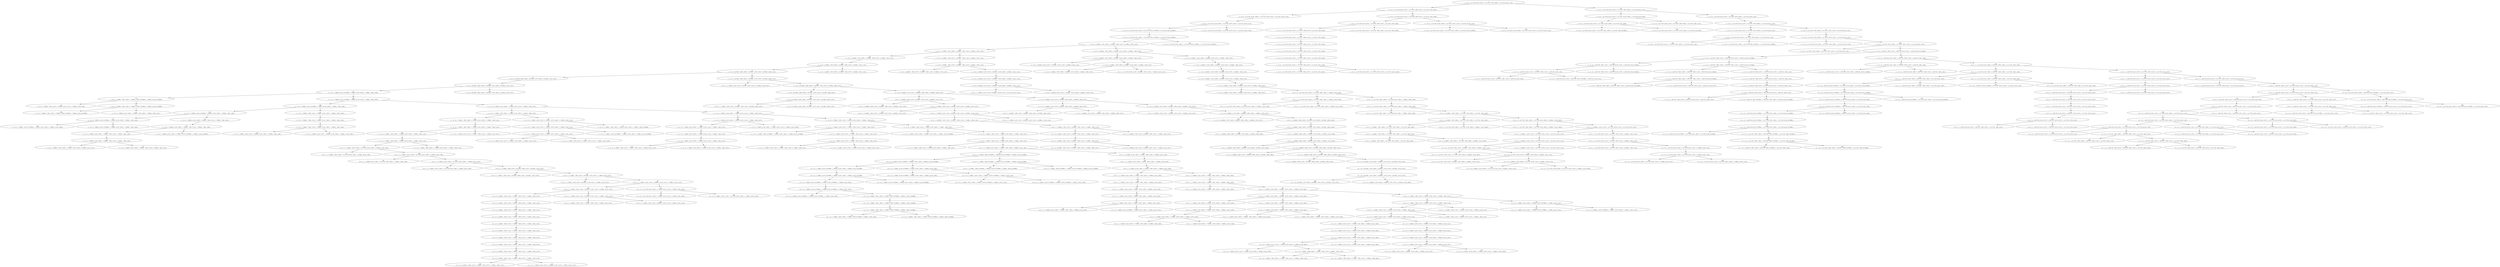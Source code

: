digraph G {
    node1 [label="1
( 1, -0, 0 ) ,( -4.17179, 8.125, 4.375 ) ,( -4.17179, 7.875, 3.625 ) ,( -4.17179, 8.125, 2.125 ) "];
    node3 [label="3
( 1, -0, 0 ) ,( -4.17179, 8.125, 4.375 ) ,( -4.17179, 7.625, 4.375 ) ,( -4.17179, 7.875, 3.625 ) "];
    node7 [label="7
( 1, -0, 0 ) ,( -4.17179, -0.125, 3.625 ) ,( -4.17179, -0.375, 4.375 ) ,( -4.17179, -0.375, 2.125 ) "];
    node155 [label="155
( 1, -0, 0 ) ,( -4.17179, -0.125, 3.625 ) ,( -4.17179, -0.375, 4.375 ) ,( -4.17179, -0.375, 2.125 ) "];
    node9 [label="9
( 1, -0, 0 ) ,( -4.17179, 0.125, 1.625 ) ,( -4.17179, -0.375, 0.375001 ) ,( -4.17179, 0.125, 0.375001 ) "];
    node157 [label="157
( 1, -0, 0 ) ,( -4.17179, 0.125, 1.625 ) ,( -4.17179, -0.375, 0.375001 ) ,( -4.17179, 0.125, 0.375001 ) "];
    node13 [label="13
( 1, -0, 0 ) ,( 4.32821, 7.875, 3.625 ) ,( 4.32821, 7.625, 3.375 ) ,( 4.32821, 7.875, 2.125 ) "];
    node159 [label="159
( 1, -0, 0 ) ,( 4.32821, 7.875, 3.625 ) ,( 4.32821, 7.625, 3.375 ) ,( 4.32821, 7.875, 2.125 ) "];
    node160 [label="160
( 1, -0, 0 ) ,( 4.32821, 7.875, 3.625 ) ,( 4.32821, 7.625, 3.375 ) ,( 4.32821, 7.875, 2.125 ) "];
    node161 [label="161
( 1, -0, 0 ) ,( 4.32821, 7.875, 3.625 ) ,( 4.32821, 7.625, 3.375 ) ,( 4.32821, 7.875, 2.125 ) "];
    node19 [label="19
( 1, -0, 0 ) ,( 6.57821, 5.625, 3.625 ) ,( 6.57821, 2.375, 3.375 ) ,( 6.57821, 5.625, 3.375 ) "];
    node20 [label="20
( 1, -0, 0 ) ,( 6.57821, 5.625, 3.625 ) ,( 6.57821, 2.375, 3.625 ) ,( 6.57821, 2.375, 3.375 ) "];
    node164 [label="164
( 1, -0, 0 ) ,( 6.57821, 5.625, 3.625 ) ,( 6.57821, 2.375, 3.625 ) ,( 6.57821, 2.375, 3.375 ) "];
    node21 [label="21
( 1, -0, 0 ) ,( 7.82821, 8.125, 0.375004 ) ,( 7.82821, 8.125, 5.625 ) ,( 7.82821, 7.625, 1.625 ) "];
    node23 [label="23
( 1, -0, 0 ) ,( 7.82821, 7.625, 1.625 ) ,( 7.82821, 7.625, 0.375004 ) ,( 7.82821, 8.125, 0.375004 ) "];
    node26 [label="26
( 1, -0, 0 ) ,( 7.82821, 7.625, 5.125 ) ,( 7.82821, 0.125, 5.125 ) ,( 7.82821, 0.125, 1.625 ) "];
    node23 -> node26;
    node167 [label="167
( 1, -0, 0 ) ,( 7.82821, 7.625, 1.625 ) ,( 7.82821, 7.625, 0.375004 ) ,( 7.82821, 8.125, 0.375004 ) "];
    node168 [label="168
( 1, -0, 0 ) ,( 7.82821, 7.625, 1.625 ) ,( 7.82821, 7.625, 0.375004 ) ,( 7.82821, 8.125, 0.375004 ) "];
    node167 -> node168;
    node25 [label="25
( 1, -0, 0 ) ,( 7.82821, 8.125, 5.625 ) ,( 7.82821, 7.625, 5.625 ) ,( 7.82821, 7.625, 5.125 ) "];
    node167 -> node25;
    node23 -> node167;
    node21 -> node23;
    node166 [label="166
( 1, -0, 0 ) ,( 7.82821, 8.125, 0.375004 ) ,( 7.82821, 8.125, 5.625 ) ,( 7.82821, 7.625, 1.625 ) "];
    node169 [label="169
( 1, -0, 0 ) ,( 7.82821, 8.125, 0.375004 ) ,( 7.82821, 8.125, 5.625 ) ,( 7.82821, 7.625, 1.625 ) "];
    node170 [label="170
( 1, -0, 0 ) ,( 7.82821, 8.125, 0.375004 ) ,( 7.82821, 8.125, 5.625 ) ,( 7.82821, 7.625, 1.625 ) "];
    node171 [label="171
( 1, -0, 0 ) ,( 7.82821, 8.125, 0.375004 ) ,( 7.82821, 8.125, 5.625 ) ,( 7.82821, 7.625, 1.625 ) "];
    node29 [label="29
( 1, -0, 0 ) ,( 7.82821, -0.375, 0.375004 ) ,( 7.82821, 0.125, 1.625 ) ,( 7.82821, -0.375, 5.625 ) "];
    node171 -> node29;
    node172 [label="172
( 1, -0, 0 ) ,( 7.82821, 8.125, 0.375004 ) ,( 7.82821, 8.125, 5.625 ) ,( 7.82821, 7.625, 1.625 ) "];
    node171 -> node172;
    node170 -> node171;
    node22 [label="22
( 1, -0, 0 ) ,( 7.82821, 8.125, 5.625 ) ,( 7.82821, 7.625, 5.125 ) ,( 7.82821, 7.625, 1.625 ) "];
    node173 [label="173
( 1, -0, 0 ) ,( 7.82821, 8.125, 5.625 ) ,( 7.82821, 7.625, 5.125 ) ,( 7.82821, 7.625, 1.625 ) "];
    node174 [label="174
( 1, -0, 0 ) ,( 7.82821, 8.125, 5.625 ) ,( 7.82821, 7.625, 5.125 ) ,( 7.82821, 7.625, 1.625 ) "];
    node175 [label="175
( 1, -0, 0 ) ,( 7.82821, 8.125, 5.625 ) ,( 7.82821, 7.625, 5.125 ) ,( 7.82821, 7.625, 1.625 ) "];
    node27 [label="27
( 1, -0, 0 ) ,( 7.82821, -0.375, 5.625 ) ,( 7.82821, 0.125, 1.625 ) ,( 7.82821, 0.125, 5.125 ) "];
    node175 -> node27;
    node176 [label="176
( 1, -0, 0 ) ,( 7.82821, 8.125, 5.625 ) ,( 7.82821, 7.625, 5.125 ) ,( 7.82821, 7.625, 1.625 ) "];
    node175 -> node176;
    node174 -> node175;
    node173 -> node174;
    node30 [label="30
( 1, -0, 0 ) ,( 7.82821, 0.125, 1.625 ) ,( 7.82821, -0.375, 0.375004 ) ,( 7.82821, 0.125, 0.375004 ) "];
    node173 -> node30;
    node22 -> node173;
    node170 -> node22;
    node169 -> node170;
    node24 [label="24
( 1, -0, 0 ) ,( 7.82821, 7.625, 5.125 ) ,( 7.82821, 0.125, 1.625 ) ,( 7.82821, 7.625, 1.625 ) "];
    node177 [label="177
( 1, -0, 0 ) ,( 7.82821, 7.625, 5.125 ) ,( 7.82821, 0.125, 1.625 ) ,( 7.82821, 7.625, 1.625 ) "];
    node178 [label="178
( 1, -0, 0 ) ,( 7.82821, 7.625, 5.125 ) ,( 7.82821, 0.125, 1.625 ) ,( 7.82821, 7.625, 1.625 ) "];
    node179 [label="179
( 1, -0, 0 ) ,( 7.82821, 7.625, 5.125 ) ,( 7.82821, 0.125, 1.625 ) ,( 7.82821, 7.625, 1.625 ) "];
    node178 -> node179;
    node28 [label="28
( 1, -0, 0 ) ,( 7.82821, 0.125, 5.125 ) ,( 7.82821, 0.125, 5.625 ) ,( 7.82821, -0.375, 5.625 ) "];
    node178 -> node28;
    node177 -> node178;
    node24 -> node177;
    node169 -> node24;
    node166 -> node169;
    node44 [label="44
( -1, -0, -0 ) ,( 7.32821, 8.125, 5.625 ) ,( 7.32821, 8.125, 2.125 ) ,( 7.32821, 7.625, 3.375 ) "];
    node48 [label="48
( -1, -0, -0 ) ,( 7.32821, 7.625, 5.625 ) ,( 7.32821, 8.125, 5.625 ) ,( 7.32821, 7.625, 5.125 ) "];
    node181 [label="181
( -1, -0, -0 ) ,( 7.32821, 7.625, 5.625 ) ,( 7.32821, 8.125, 5.625 ) ,( 7.32821, 7.625, 5.125 ) "];
    node182 [label="182
( -1, -0, -0 ) ,( 7.32821, 7.625, 5.625 ) ,( 7.32821, 8.125, 5.625 ) ,( 7.32821, 7.625, 5.125 ) "];
    node183 [label="183
( -1, -0, -0 ) ,( 7.32821, 7.625, 5.625 ) ,( 7.32821, 8.125, 5.625 ) ,( 7.32821, 7.625, 5.125 ) "];
    node184 [label="184
( -1, -0, -0 ) ,( 7.32821, 7.625, 5.625 ) ,( 7.32821, 8.125, 5.625 ) ,( 7.32821, 7.625, 5.125 ) "];
    node61 [label="61
( 0, 0, -1 ) ,( 7.32821, -0.375, 1.625 ) ,( -4.17179, 0.125, 1.625 ) ,( 7.32821, 0.125, 1.625 ) "];
    node67 [label="67
( 0, 0, -1 ) ,( 7.32821, 7.625, 1.625 ) ,( -4.17179, 8.125, 1.625 ) ,( 7.32821, 8.125, 1.625 ) "];
    node61 -> node67;
    node186 [label="186
( 0, 0, -1 ) ,( 7.32821, -0.375, 1.625 ) ,( -4.17179, 0.125, 1.625 ) ,( 7.32821, 0.125, 1.625 ) "];
    node62 [label="62
( 0, 0, -1 ) ,( 7.32821, 0.125, 1.625 ) ,( -4.17179, 7.625, 1.625 ) ,( 7.32821, 7.625, 1.625 ) "];
    node186 -> node62;
    node187 [label="187
( 0, 0, -1 ) ,( 7.32821, -0.375, 1.625 ) ,( -4.17179, 0.125, 1.625 ) ,( 7.32821, 0.125, 1.625 ) "];
    node188 [label="188
( 0, 0, -1 ) ,( 7.32821, -0.375, 1.625 ) ,( -4.17179, 0.125, 1.625 ) ,( 7.32821, 0.125, 1.625 ) "];
    node187 -> node188;
    node86 [label="86
( -0, 0, 1 ) ,( 7.32821, 7.625, 3.375 ) ,( 6.57821, 5.625, 3.375 ) ,( 6.57821, 2.375, 3.375 ) "];
    node189 [label="189
( -0, 0, 1 ) ,( 7.32821, 7.625, 3.375 ) ,( 6.57821, 5.625, 3.375 ) ,( 6.57821, 2.375, 3.375 ) "];
    node86 -> node189;
    node88 [label="88
( -0, 0, 1 ) ,( 7.32821, 7.625, 3.375 ) ,( 6.57821, 2.375, 3.375 ) ,( 7.32821, 0.125, 3.375 ) "];
    node190 [label="190
( -0, 0, 1 ) ,( 7.32821, 7.625, 3.375 ) ,( 6.57821, 2.375, 3.375 ) ,( 7.32821, 0.125, 3.375 ) "];
    node88 -> node190;
    node96 [label="96
( -0, 0, 1 ) ,( 7.32821, 0.125, 2.125 ) ,( 4.32821, -0.125, 2.125 ) ,( 7.32821, -0.375, 2.125 ) "];
    node191 [label="191
( -0, 0, 1 ) ,( 7.32821, 0.125, 2.125 ) ,( 4.32821, -0.125, 2.125 ) ,( 7.32821, -0.375, 2.125 ) "];
    node117 [label="117
( 0, 1, 0 ) ,( 4.32821, 7.625, 2.125 ) ,( 7.32821, 7.625, 3.375 ) ,( 7.32821, 7.625, 2.125 ) "];
    node193 [label="193
( 0, 1, 0 ) ,( 4.32821, 7.625, 2.125 ) ,( 7.32821, 7.625, 3.375 ) ,( 7.32821, 7.625, 2.125 ) "];
    node194 [label="194
( 0, 1, 0 ) ,( 4.32821, 7.625, 2.125 ) ,( 7.32821, 7.625, 3.375 ) ,( 7.32821, 7.625, 2.125 ) "];
    node195 [label="195
( 0, 1, 0 ) ,( 4.32821, 7.625, 2.125 ) ,( 7.32821, 7.625, 3.375 ) ,( 7.32821, 7.625, 2.125 ) "];
    node196 [label="196
( 0, 1, 0 ) ,( 4.32821, 7.625, 2.125 ) ,( 7.32821, 7.625, 3.375 ) ,( 7.32821, 7.625, 2.125 ) "];
    node197 [label="197
( 0, 1, 0 ) ,( 4.32821, 7.625, 2.125 ) ,( 7.32821, 7.625, 3.375 ) ,( 7.32821, 7.625, 2.125 ) "];
    node198 [label="198
( 0, 1, 0 ) ,( 4.32821, 7.625, 2.125 ) ,( 7.32821, 7.625, 3.375 ) ,( 7.32821, 7.625, 2.125 ) "];
    node199 [label="199
( 0, 1, 0 ) ,( 4.32821, 7.625, 2.125 ) ,( 7.32821, 7.625, 3.375 ) ,( 7.32821, 7.625, 2.125 ) "];
    node200 [label="200
( 0, 1, 0 ) ,( 4.32821, 7.625, 2.125 ) ,( 7.32821, 7.625, 3.375 ) ,( 7.32821, 7.625, 2.125 ) "];
    node201 [label="201
( 0, 1, 0 ) ,( 4.32821, 7.625, 2.125 ) ,( 7.32821, 7.625, 3.375 ) ,( 7.32821, 7.625, 2.125 ) "];
    node202 [label="202
( 0, 1, 0 ) ,( 4.32821, 7.625, 2.125 ) ,( 7.32821, 7.625, 3.375 ) ,( 7.32821, 7.625, 2.125 ) "];
    node201 -> node202;
    node131 [label="131
( 0, -1, 0 ) ,( 7.32821, 0.125, 3.375 ) ,( 4.32821, 0.125, 2.125 ) ,( 7.32821, 0.125, 2.125 ) "];
    node201 -> node131;
    node200 -> node201;
    node199 -> node200;
    node198 -> node199;
    node197 -> node198;
    node196 -> node197;
    node195 -> node196;
    node194 -> node195;
    node193 -> node194;
    node117 -> node193;
    node191 -> node117;
    node192 [label="192
( -0, 0, 1 ) ,( 7.32821, 0.125, 2.125 ) ,( 4.32821, -0.125, 2.125 ) ,( 7.32821, -0.375, 2.125 ) "];
    node99 [label="99
( -0, 0, 1 ) ,( 4.32821, 7.875, 2.125 ) ,( 7.32821, 7.625, 2.125 ) ,( 7.32821, 8.125, 2.125 ) "];
    node192 -> node99;
    node203 [label="203
( -0, 0, 1 ) ,( 7.32821, 0.125, 2.125 ) ,( 4.32821, -0.125, 2.125 ) ,( 7.32821, -0.375, 2.125 ) "];
    node192 -> node203;
    node191 -> node192;
    node96 -> node191;
    node124 [label="124
( 0, 1, 0 ) ,( -4.17179, 8.125, 1.625 ) ,( 7.32821, 8.125, 2.125 ) ,( 7.32821, 8.125, 1.625 ) "];
    node204 [label="204
( 0, 1, 0 ) ,( -4.17179, 8.125, 1.625 ) ,( 7.32821, 8.125, 2.125 ) ,( 7.32821, 8.125, 1.625 ) "];
    node124 -> node204;
    node148 [label="148
( 0, -1, 0 ) ,( 7.32821, -0.375, 2.125 ) ,( -4.17179, -0.375, 1.625 ) ,( 7.32821, -0.375, 1.625 ) "];
    node124 -> node148;
    node96 -> node124;
    node88 -> node96;
    node86 -> node88;
    node187 -> node86;
    node186 -> node187;
    node61 -> node186;
    node184 -> node61;
    node185 [label="185
( -1, -0, -0 ) ,( 7.32821, 7.625, 5.625 ) ,( 7.32821, 8.125, 5.625 ) ,( 7.32821, 7.625, 5.125 ) "];
    node184 -> node185;
    node183 -> node184;
    node182 -> node183;
    node49 [label="49
( -1, -0, -0 ) ,( 7.32821, 0.125, 5.125 ) ,( 7.32821, 7.625, 5.125 ) ,( 7.32821, 0.125, 3.375 ) "];
    node182 -> node49;
    node181 -> node182;
    node48 -> node181;
    node50 [label="50
( -1, -0, -0 ) ,( 7.32821, 0.125, 3.375 ) ,( 7.32821, -0.375, 5.625 ) ,( 7.32821, 0.125, 5.125 ) "];
    node205 [label="205
( -1, -0, -0 ) ,( 7.32821, 0.125, 3.375 ) ,( 7.32821, -0.375, 5.625 ) ,( 7.32821, 0.125, 5.125 ) "];
    node206 [label="206
( -1, -0, -0 ) ,( 7.32821, 0.125, 3.375 ) ,( 7.32821, -0.375, 5.625 ) ,( 7.32821, 0.125, 5.125 ) "];
    node207 [label="207
( -1, -0, -0 ) ,( 7.32821, 0.125, 3.375 ) ,( 7.32821, -0.375, 5.625 ) ,( 7.32821, 0.125, 5.125 ) "];
    node206 -> node207;
    node52 [label="52
( -1, -0, -0 ) ,( 7.32821, 0.125, 3.375 ) ,( 7.32821, -0.375, 2.125 ) ,( 7.32821, -0.375, 5.625 ) "];
    node206 -> node52;
    node205 -> node206;
    node54 [label="54
( -1, -0, -0 ) ,( 7.32821, -0.375, 0.375004 ) ,( 7.32821, 0.125, 1.625 ) ,( 7.32821, 0.125, 0.375004 ) "];
    node205 -> node54;
    node50 -> node205;
    node57 [label="57
( -1, -0, -0 ) ,( 7.32821, 7.625, 1.625 ) ,( 7.32821, 8.125, 1.625 ) ,( 7.32821, 7.625, 0.375004 ) "];
    node50 -> node57;
    node48 -> node50;
    node44 -> node48;
    node180 [label="180
( -1, -0, -0 ) ,( 7.32821, 8.125, 5.625 ) ,( 7.32821, 8.125, 2.125 ) ,( 7.32821, 7.625, 3.375 ) "];
    node208 [label="208
( -1, -0, -0 ) ,( 7.32821, 8.125, 5.625 ) ,( 7.32821, 8.125, 2.125 ) ,( 7.32821, 7.625, 3.375 ) "];
    node209 [label="209
( -1, -0, -0 ) ,( 7.32821, 8.125, 5.625 ) ,( 7.32821, 8.125, 2.125 ) ,( 7.32821, 7.625, 3.375 ) "];
    node210 [label="210
( -1, -0, -0 ) ,( 7.32821, 8.125, 5.625 ) ,( 7.32821, 8.125, 2.125 ) ,( 7.32821, 7.625, 3.375 ) "];
    node211 [label="211
( -1, -0, -0 ) ,( 7.32821, 8.125, 5.625 ) ,( 7.32821, 8.125, 2.125 ) ,( 7.32821, 7.625, 3.375 ) "];
    node46 [label="46
( -1, -0, -0 ) ,( 7.32821, 7.625, 2.125 ) ,( 7.32821, 7.625, 3.375 ) ,( 7.32821, 8.125, 2.125 ) "];
    node211 -> node46;
    node212 [label="212
( -1, -0, -0 ) ,( 7.32821, 8.125, 5.625 ) ,( 7.32821, 8.125, 2.125 ) ,( 7.32821, 7.625, 3.375 ) "];
    node211 -> node212;
    node210 -> node211;
    node209 -> node210;
    node208 -> node209;
    node51 [label="51
( -1, -0, -0 ) ,( 7.32821, 0.125, 5.625 ) ,( 7.32821, 0.125, 5.125 ) ,( 7.32821, -0.375, 5.625 ) "];
    node208 -> node51;
    node180 -> node208;
    node45 [label="45
( -1, -0, -0 ) ,( 7.32821, 7.625, 5.125 ) ,( 7.32821, 8.125, 5.625 ) ,( 7.32821, 7.625, 3.375 ) "];
    node47 [label="47
( -1, -0, -0 ) ,( 7.32821, 0.125, 3.375 ) ,( 7.32821, 7.625, 5.125 ) ,( 7.32821, 7.625, 3.375 ) "];
    node56 [label="56
( -1, -0, -0 ) ,( 7.32821, 7.625, 0.375004 ) ,( 7.32821, 8.125, 1.625 ) ,( 7.32821, 8.125, 0.375004 ) "];
    node47 -> node56;
    node214 [label="214
( -1, -0, -0 ) ,( 7.32821, 0.125, 3.375 ) ,( 7.32821, 7.625, 5.125 ) ,( 7.32821, 7.625, 3.375 ) "];
    node215 [label="215
( -1, -0, -0 ) ,( 7.32821, 0.125, 3.375 ) ,( 7.32821, 7.625, 5.125 ) ,( 7.32821, 7.625, 3.375 ) "];
    node216 [label="216
( -1, -0, -0 ) ,( 7.32821, 0.125, 3.375 ) ,( 7.32821, 7.625, 5.125 ) ,( 7.32821, 7.625, 3.375 ) "];
    node215 -> node216;
    node53 [label="53
( -1, -0, -0 ) ,( 7.32821, -0.375, 2.125 ) ,( 7.32821, 0.125, 3.375 ) ,( 7.32821, 0.125, 2.125 ) "];
    node215 -> node53;
    node214 -> node215;
    node47 -> node214;
    node45 -> node47;
    node213 [label="213
( -1, -0, -0 ) ,( 7.32821, 7.625, 5.125 ) ,( 7.32821, 8.125, 5.625 ) ,( 7.32821, 7.625, 3.375 ) "];
    node55 [label="55
( -1, -0, -0 ) ,( 7.32821, -0.375, 1.625 ) ,( 7.32821, 0.125, 1.625 ) ,( 7.32821, -0.375, 0.375004 ) "];
    node213 -> node55;
    node217 [label="217
( -1, -0, -0 ) ,( 7.32821, 7.625, 5.125 ) ,( 7.32821, 8.125, 5.625 ) ,( 7.32821, 7.625, 3.375 ) "];
    node218 [label="218
( -1, -0, -0 ) ,( 7.32821, 7.625, 5.125 ) ,( 7.32821, 8.125, 5.625 ) ,( 7.32821, 7.625, 3.375 ) "];
    node219 [label="219
( -1, -0, -0 ) ,( 7.32821, 7.625, 5.125 ) ,( 7.32821, 8.125, 5.625 ) ,( 7.32821, 7.625, 3.375 ) "];
    node218 -> node219;
    node64 [label="64
( 0, 0, -1 ) ,( 7.32821, 0.125, 1.625 ) ,( 7.32821, 7.625, 1.625 ) ,( 7.82821, 0.125, 1.625 ) "];
    node102 [label="102
( -0, 0, 1 ) ,( 7.32821, 7.625, 0.375004 ) ,( 7.32821, 0.125, 0.375004 ) ,( 7.82821, 0.125, 0.375004 ) "];
    node111 [label="111
( 0, 1, 0 ) ,( 7.32821, 0.125, 0.375004 ) ,( 7.82821, 0.125, 1.625 ) ,( 7.82821, 0.125, 0.375004 ) "];
    node222 [label="222
( 0, 1, 0 ) ,( 7.32821, 0.125, 0.375004 ) ,( 7.82821, 0.125, 1.625 ) ,( 7.82821, 0.125, 0.375004 ) "];
    node223 [label="223
( 0, 1, 0 ) ,( 7.32821, 0.125, 0.375004 ) ,( 7.82821, 0.125, 1.625 ) ,( 7.82821, 0.125, 0.375004 ) "];
    node127 [label="127
( 0, 1, 0 ) ,( 7.82821, 8.125, 0.375004 ) ,( 7.32821, 8.125, 0.375004 ) ,( 7.32821, 8.125, 1.625 ) "];
    node225 [label="225
( 0, 1, 0 ) ,( 7.82821, 8.125, 0.375004 ) ,( 7.32821, 8.125, 0.375004 ) ,( 7.32821, 8.125, 1.625 ) "];
    node226 [label="226
( 0, 1, 0 ) ,( 7.82821, 8.125, 0.375004 ) ,( 7.32821, 8.125, 0.375004 ) ,( 7.32821, 8.125, 1.625 ) "];
    node225 -> node226;
    node142 [label="142
( 0, -1, 0 ) ,( 7.82821, 7.625, 1.625 ) ,( 7.32821, 7.625, 0.375004 ) ,( 7.82821, 7.625, 0.375004 ) "];
    node227 [label="227
( 0, -1, 0 ) ,( 7.82821, 7.625, 1.625 ) ,( 7.32821, 7.625, 0.375004 ) ,( 7.82821, 7.625, 0.375004 ) "];
    node228 [label="228
( 0, -1, 0 ) ,( 7.82821, 7.625, 1.625 ) ,( 7.32821, 7.625, 0.375004 ) ,( 7.82821, 7.625, 0.375004 ) "];
    node143 [label="143
( 0, -1, 0 ) ,( 7.32821, 7.625, 1.625 ) ,( 7.32821, 7.625, 0.375004 ) ,( 7.82821, 7.625, 1.625 ) "];
    node228 -> node143;
    node229 [label="229
( 0, -1, 0 ) ,( 7.82821, 7.625, 1.625 ) ,( 7.32821, 7.625, 0.375004 ) ,( 7.82821, 7.625, 0.375004 ) "];
    node228 -> node229;
    node227 -> node228;
    node142 -> node227;
    node225 -> node142;
    node127 -> node225;
    node223 -> node127;
    node224 [label="224
( 0, 1, 0 ) ,( 7.32821, 0.125, 0.375004 ) ,( 7.82821, 0.125, 1.625 ) ,( 7.82821, 0.125, 0.375004 ) "];
    node223 -> node224;
    node222 -> node223;
    node111 -> node222;
    node112 [label="112
( 0, 1, 0 ) ,( 7.32821, 0.125, 0.375004 ) ,( 7.32821, 0.125, 1.625 ) ,( 7.82821, 0.125, 1.625 ) "];
    node230 [label="230
( 0, 1, 0 ) ,( 7.32821, 0.125, 0.375004 ) ,( 7.32821, 0.125, 1.625 ) ,( 7.82821, 0.125, 1.625 ) "];
    node112 -> node230;
    node149 [label="149
( 0, -1, 0 ) ,( 7.32821, -0.375, 1.625 ) ,( 7.82821, -0.375, 0.375004 ) ,( 7.32821, -0.375, 2.125 ) "];
    node231 [label="231
( 0, -1, 0 ) ,( 7.32821, -0.375, 1.625 ) ,( 7.82821, -0.375, 0.375004 ) ,( 7.32821, -0.375, 2.125 ) "];
    node149 -> node231;
    node151 [label="151
( 0, -1, 0 ) ,( 7.32821, -0.375, 0.375004 ) ,( 7.82821, -0.375, 0.375004 ) ,( 7.32821, -0.375, 1.625 ) "];
    node149 -> node151;
    node112 -> node149;
    node111 -> node112;
    node102 -> node111;
    node221 [label="221
( -0, 0, 1 ) ,( 7.32821, 7.625, 0.375004 ) ,( 7.32821, 0.125, 0.375004 ) ,( 7.82821, 0.125, 0.375004 ) "];
    node103 [label="103
( -0, 0, 1 ) ,( 7.32821, 7.625, 0.375004 ) ,( 7.82821, 0.125, 0.375004 ) ,( 7.82821, 7.625, 0.375004 ) "];
    node221 -> node103;
    node232 [label="232
( -0, 0, 1 ) ,( 7.32821, 7.625, 0.375004 ) ,( 7.32821, 0.125, 0.375004 ) ,( 7.82821, 0.125, 0.375004 ) "];
    node221 -> node232;
    node102 -> node221;
    node64 -> node102;
    node220 [label="220
( 0, 0, -1 ) ,( 7.32821, 0.125, 1.625 ) ,( 7.32821, 7.625, 1.625 ) ,( 7.82821, 0.125, 1.625 ) "];
    node233 [label="233
( 0, 0, -1 ) ,( 7.32821, 0.125, 1.625 ) ,( 7.32821, 7.625, 1.625 ) ,( 7.82821, 0.125, 1.625 ) "];
    node234 [label="234
( 0, 0, -1 ) ,( 7.32821, 0.125, 1.625 ) ,( 7.32821, 7.625, 1.625 ) ,( 7.82821, 0.125, 1.625 ) "];
    node235 [label="235
( 0, 0, -1 ) ,( 7.32821, 0.125, 1.625 ) ,( 7.32821, 7.625, 1.625 ) ,( 7.82821, 0.125, 1.625 ) "];
    node236 [label="236
( 0, 0, -1 ) ,( 7.32821, 0.125, 1.625 ) ,( 7.32821, 7.625, 1.625 ) ,( 7.82821, 0.125, 1.625 ) "];
    node237 [label="237
( 0, 0, -1 ) ,( 7.32821, 0.125, 1.625 ) ,( 7.32821, 7.625, 1.625 ) ,( 7.82821, 0.125, 1.625 ) "];
    node238 [label="238
( 0, 0, -1 ) ,( 7.32821, 0.125, 1.625 ) ,( 7.32821, 7.625, 1.625 ) ,( 7.82821, 0.125, 1.625 ) "];
    node239 [label="239
( 0, 0, -1 ) ,( 7.32821, 0.125, 1.625 ) ,( 7.32821, 7.625, 1.625 ) ,( 7.82821, 0.125, 1.625 ) "];
    node240 [label="240
( 0, 0, -1 ) ,( 7.32821, 0.125, 1.625 ) ,( 7.32821, 7.625, 1.625 ) ,( 7.82821, 0.125, 1.625 ) "];
    node239 -> node240;
    node125 [label="125
( 0, 1, 0 ) ,( 7.82821, 8.125, 0.375004 ) ,( 7.32821, 8.125, 1.625 ) ,( 7.32821, 8.125, 2.125 ) "];
    node239 -> node125;
    node238 -> node239;
    node237 -> node238;
    node236 -> node237;
    node235 -> node236;
    node234 -> node235;
    node66 [label="66
( 0, 0, -1 ) ,( 7.82821, 0.125, 1.625 ) ,( 7.32821, 7.625, 1.625 ) ,( 7.82821, 7.625, 1.625 ) "];
    node241 [label="241
( 0, 0, -1 ) ,( 7.82821, 0.125, 1.625 ) ,( 7.32821, 7.625, 1.625 ) ,( 7.82821, 7.625, 1.625 ) "];
    node242 [label="242
( 0, 0, -1 ) ,( 7.82821, 0.125, 1.625 ) ,( 7.32821, 7.625, 1.625 ) ,( 7.82821, 7.625, 1.625 ) "];
    node241 -> node242;
    node68 [label="68
( -0, 0, 1 ) ,( 7.32821, 0.125, 5.625 ) ,( 7.82821, -0.375, 5.625 ) ,( 7.82821, 0.125, 5.625 ) "];
    node243 [label="243
( -0, 0, 1 ) ,( 7.32821, 0.125, 5.625 ) ,( 7.82821, -0.375, 5.625 ) ,( 7.82821, 0.125, 5.625 ) "];
    node69 [label="69
( -0, 0, 1 ) ,( 7.32821, 0.125, 5.625 ) ,( 7.32821, -0.375, 5.625 ) ,( 7.82821, -0.375, 5.625 ) "];
    node245 [label="245
( -0, 0, 1 ) ,( 7.32821, 0.125, 5.625 ) ,( 7.32821, -0.375, 5.625 ) ,( 7.82821, -0.375, 5.625 ) "];
    node246 [label="246
( -0, 0, 1 ) ,( 7.32821, 0.125, 5.625 ) ,( 7.32821, -0.375, 5.625 ) ,( 7.82821, -0.375, 5.625 ) "];
    node71 [label="71
( -0, 0, 1 ) ,( 7.32821, 8.125, 5.625 ) ,( 7.32821, 7.625, 5.625 ) ,( 7.82821, 7.625, 5.625 ) "];
    node246 -> node71;
    node247 [label="247
( -0, 0, 1 ) ,( 7.32821, 0.125, 5.625 ) ,( 7.32821, -0.375, 5.625 ) ,( 7.82821, -0.375, 5.625 ) "];
    node246 -> node247;
    node245 -> node246;
    node69 -> node245;
    node243 -> node69;
    node244 [label="244
( -0, 0, 1 ) ,( 7.32821, 0.125, 5.625 ) ,( 7.82821, -0.375, 5.625 ) ,( 7.82821, 0.125, 5.625 ) "];
    node248 [label="248
( -0, 0, 1 ) ,( 7.32821, 0.125, 5.625 ) ,( 7.82821, -0.375, 5.625 ) ,( 7.82821, 0.125, 5.625 ) "];
    node70 [label="70
( -0, 0, 1 ) ,( 7.32821, 8.125, 5.625 ) ,( 7.82821, 7.625, 5.625 ) ,( 7.82821, 8.125, 5.625 ) "];
    node248 -> node70;
    node249 [label="249
( -0, 0, 1 ) ,( 7.32821, 0.125, 5.625 ) ,( 7.82821, -0.375, 5.625 ) ,( 7.82821, 0.125, 5.625 ) "];
    node248 -> node249;
    node244 -> node248;
    node243 -> node244;
    node68 -> node243;
    node72 [label="72
( -0, 0, 1 ) ,( 7.32821, 7.625, 5.125 ) ,( 7.82821, 0.125, 5.125 ) ,( 7.82821, 7.625, 5.125 ) "];
    node250 [label="250
( -0, 0, 1 ) ,( 7.32821, 7.625, 5.125 ) ,( 7.82821, 0.125, 5.125 ) ,( 7.82821, 7.625, 5.125 ) "];
    node251 [label="251
( -0, 0, 1 ) ,( 7.32821, 7.625, 5.125 ) ,( 7.82821, 0.125, 5.125 ) ,( 7.82821, 7.625, 5.125 ) "];
    node109 [label="109
( 0, 1, 0 ) ,( 7.32821, 0.125, 5.125 ) ,( 7.82821, 0.125, 5.625 ) ,( 7.82821, 0.125, 5.125 ) "];
    node110 [label="110
( 0, 1, 0 ) ,( 7.32821, 0.125, 5.125 ) ,( 7.32821, 0.125, 5.625 ) ,( 7.82821, 0.125, 5.625 ) "];
    node254 [label="254
( 0, 1, 0 ) ,( 7.32821, 0.125, 5.125 ) ,( 7.32821, 0.125, 5.625 ) ,( 7.82821, 0.125, 5.625 ) "];
    node255 [label="255
( 0, 1, 0 ) ,( 7.32821, 0.125, 5.125 ) ,( 7.32821, 0.125, 5.625 ) ,( 7.82821, 0.125, 5.625 ) "];
    node128 [label="128
( 0, 1, 0 ) ,( 7.32821, 8.125, 2.125 ) ,( 7.32821, 8.125, 5.625 ) ,( 7.82821, 8.125, 5.625 ) "];
    node257 [label="257
( 0, 1, 0 ) ,( 7.32821, 8.125, 2.125 ) ,( 7.32821, 8.125, 5.625 ) ,( 7.82821, 8.125, 5.625 ) "];
    node128 -> node257;
    node140 [label="140
( 0, -1, 0 ) ,( 7.82821, 7.625, 5.625 ) ,( 7.32821, 7.625, 5.125 ) ,( 7.82821, 7.625, 5.125 ) "];
    node258 [label="258
( 0, -1, 0 ) ,( 7.82821, 7.625, 5.625 ) ,( 7.32821, 7.625, 5.125 ) ,( 7.82821, 7.625, 5.125 ) "];
    node140 -> node258;
    node141 [label="141
( 0, -1, 0 ) ,( 7.32821, 7.625, 5.625 ) ,( 7.32821, 7.625, 5.125 ) ,( 7.82821, 7.625, 5.625 ) "];
    node140 -> node141;
    node128 -> node140;
    node255 -> node128;
    node256 [label="256
( 0, 1, 0 ) ,( 7.32821, 0.125, 5.125 ) ,( 7.32821, 0.125, 5.625 ) ,( 7.82821, 0.125, 5.625 ) "];
    node255 -> node256;
    node254 -> node255;
    node110 -> node254;
    node109 -> node110;
    node253 [label="253
( 0, 1, 0 ) ,( 7.32821, 0.125, 5.125 ) ,( 7.82821, 0.125, 5.625 ) ,( 7.82821, 0.125, 5.125 ) "];
    node259 [label="259
( 0, 1, 0 ) ,( 7.32821, 0.125, 5.125 ) ,( 7.82821, 0.125, 5.625 ) ,( 7.82821, 0.125, 5.125 ) "];
    node260 [label="260
( 0, 1, 0 ) ,( 7.32821, 0.125, 5.125 ) ,( 7.82821, 0.125, 5.625 ) ,( 7.82821, 0.125, 5.125 ) "];
    node261 [label="261
( 0, 1, 0 ) ,( 7.32821, 0.125, 5.125 ) ,( 7.82821, 0.125, 5.625 ) ,( 7.82821, 0.125, 5.125 ) "];
    node262 [label="262
( 0, 1, 0 ) ,( 7.32821, 0.125, 5.125 ) ,( 7.82821, 0.125, 5.625 ) ,( 7.82821, 0.125, 5.125 ) "];
    node261 -> node262;
    node152 [label="152
( 0, -1, 0 ) ,( 7.32821, -0.375, 5.625 ) ,( 7.32821, -0.375, 2.125 ) ,( 7.82821, -0.375, 5.625 ) "];
    node261 -> node152;
    node260 -> node261;
    node259 -> node260;
    node253 -> node259;
    node109 -> node253;
    node251 -> node109;
    node252 [label="252
( -0, 0, 1 ) ,( 7.32821, 7.625, 5.125 ) ,( 7.82821, 0.125, 5.125 ) ,( 7.82821, 7.625, 5.125 ) "];
    node251 -> node252;
    node250 -> node251;
    node73 [label="73
( -0, 0, 1 ) ,( 7.32821, 7.625, 5.125 ) ,( 7.32821, 0.125, 5.125 ) ,( 7.82821, 0.125, 5.125 ) "];
    node250 -> node73;
    node72 -> node250;
    node126 [label="126
( 0, 1, 0 ) ,( 7.82821, 8.125, 5.625 ) ,( 7.82821, 8.125, 0.375004 ) ,( 7.32821, 8.125, 2.125 ) "];
    node263 [label="263
( 0, 1, 0 ) ,( 7.82821, 8.125, 5.625 ) ,( 7.82821, 8.125, 0.375004 ) ,( 7.32821, 8.125, 2.125 ) "];
    node126 -> node263;
    node150 [label="150
( 0, -1, 0 ) ,( 7.82821, -0.375, 0.375004 ) ,( 7.82821, -0.375, 5.625 ) ,( 7.32821, -0.375, 2.125 ) "];
    node126 -> node150;
    node72 -> node126;
    node68 -> node72;
    node241 -> node68;
    node66 -> node241;
    node234 -> node66;
    node233 -> node234;
    node220 -> node233;
    node64 -> node220;
    node218 -> node64;
    node217 -> node218;
    node213 -> node217;
    node45 -> node213;
    node180 -> node45;
    node44 -> node180;
    node166 -> node44;
    node21 -> node166;
    node164 -> node21;
    node165 [label="165
( 1, -0, 0 ) ,( 6.57821, 5.625, 3.625 ) ,( 6.57821, 2.375, 3.625 ) ,( 6.57821, 2.375, 3.375 ) "];
    node164 -> node165;
    node20 -> node164;
    node19 -> node20;
    node163 [label="163
( 1, -0, 0 ) ,( 6.57821, 5.625, 3.625 ) ,( 6.57821, 2.375, 3.375 ) ,( 6.57821, 5.625, 3.375 ) "];
    node90 [label="90
( -0, 0, 1 ) ,( 7.32821, 0.125, 3.375 ) ,( 6.57821, 2.375, 3.375 ) ,( 4.32821, 0.125, 3.375 ) "];
    node163 -> node90;
    node264 [label="264
( 1, -0, 0 ) ,( 6.57821, 5.625, 3.625 ) ,( 6.57821, 2.375, 3.375 ) ,( 6.57821, 5.625, 3.375 ) "];
    node265 [label="265
( 1, -0, 0 ) ,( 6.57821, 5.625, 3.625 ) ,( 6.57821, 2.375, 3.375 ) ,( 6.57821, 5.625, 3.375 ) "];
    node266 [label="266
( 1, -0, 0 ) ,( 6.57821, 5.625, 3.625 ) ,( 6.57821, 2.375, 3.375 ) ,( 6.57821, 5.625, 3.375 ) "];
    node84 [label="84
( -0, 0, 1 ) ,( 7.32821, 7.625, 3.375 ) ,( 4.32821, 7.625, 3.375 ) ,( 6.57821, 5.625, 3.375 ) "];
    node266 -> node84;
    node267 [label="267
( 1, -0, 0 ) ,( 6.57821, 5.625, 3.625 ) ,( 6.57821, 2.375, 3.375 ) ,( 6.57821, 5.625, 3.375 ) "];
    node266 -> node267;
    node265 -> node266;
    node264 -> node265;
    node42 [label="42
( -1, -0, -0 ) ,( 4.82821, 2.375, 3.375 ) ,( 4.82821, 5.625, 3.625 ) ,( 4.82821, 5.625, 3.375 ) "];
    node87 [label="87
( -0, 0, 1 ) ,( 4.82821, 5.625, 3.375 ) ,( 4.32821, 7.625, 3.375 ) ,( 4.82821, 2.375, 3.375 ) "];
    node269 [label="269
( -0, 0, 1 ) ,( 4.82821, 5.625, 3.375 ) ,( 4.32821, 7.625, 3.375 ) ,( 4.82821, 2.375, 3.375 ) "];
    node87 -> node269;
    node89 [label="89
( -0, 0, 1 ) ,( 4.32821, 7.625, 3.375 ) ,( 4.32821, 0.125, 3.375 ) ,( 4.82821, 2.375, 3.375 ) "];
    node270 [label="270
( -0, 0, 1 ) ,( 4.32821, 7.625, 3.375 ) ,( 4.32821, 0.125, 3.375 ) ,( 4.82821, 2.375, 3.375 ) "];
    node89 -> node270;
    node97 [label="97
( -0, 0, 1 ) ,( 7.32821, 0.125, 2.125 ) ,( 4.32821, 0.125, 2.125 ) ,( 4.32821, -0.125, 2.125 ) "];
    node101 [label="101
( -0, 0, 1 ) ,( 4.32821, 7.875, 2.125 ) ,( 4.32821, 7.625, 2.125 ) ,( 7.32821, 7.625, 2.125 ) "];
    node272 [label="272
( -0, 0, 1 ) ,( 4.32821, 7.875, 2.125 ) ,( 4.32821, 7.625, 2.125 ) ,( 7.32821, 7.625, 2.125 ) "];
    node118 [label="118
( 0, 1, 0 ) ,( 4.32821, 7.625, 2.125 ) ,( 4.32821, 7.625, 3.375 ) ,( 7.32821, 7.625, 3.375 ) "];
    node274 [label="274
( 0, 1, 0 ) ,( 4.32821, 7.625, 2.125 ) ,( 4.32821, 7.625, 3.375 ) ,( 7.32821, 7.625, 3.375 ) "];
    node275 [label="275
( 0, 1, 0 ) ,( 4.32821, 7.625, 2.125 ) ,( 4.32821, 7.625, 3.375 ) ,( 7.32821, 7.625, 3.375 ) "];
    node274 -> node275;
    node132 [label="132
( 0, -1, 0 ) ,( 4.32821, 0.125, 3.375 ) ,( 4.32821, 0.125, 2.125 ) ,( 7.32821, 0.125, 3.375 ) "];
    node274 -> node132;
    node118 -> node274;
    node272 -> node118;
    node273 [label="273
( -0, 0, 1 ) ,( 4.32821, 7.875, 2.125 ) ,( 4.32821, 7.625, 2.125 ) ,( 7.32821, 7.625, 2.125 ) "];
    node272 -> node273;
    node101 -> node272;
    node97 -> node101;
    node271 [label="271
( -0, 0, 1 ) ,( 7.32821, 0.125, 2.125 ) ,( 4.32821, 0.125, 2.125 ) ,( 4.32821, -0.125, 2.125 ) "];
    node97 -> node271;
    node89 -> node97;
    node87 -> node89;
    node42 -> node87;
    node268 [label="268
( -1, -0, -0 ) ,( 4.82821, 2.375, 3.375 ) ,( 4.82821, 5.625, 3.625 ) ,( 4.82821, 5.625, 3.375 ) "];
    node276 [label="276
( -1, -0, -0 ) ,( 4.82821, 2.375, 3.375 ) ,( 4.82821, 5.625, 3.625 ) ,( 4.82821, 5.625, 3.375 ) "];
    node85 [label="85
( -0, 0, 1 ) ,( 4.32821, 7.625, 3.375 ) ,( 4.82821, 5.625, 3.375 ) ,( 6.57821, 5.625, 3.375 ) "];
    node276 -> node85;
    node277 [label="277
( -1, -0, -0 ) ,( 4.82821, 2.375, 3.375 ) ,( 4.82821, 5.625, 3.625 ) ,( 4.82821, 5.625, 3.375 ) "];
    node276 -> node277;
    node268 -> node276;
    node43 [label="43
( -1, -0, -0 ) ,( 4.82821, 2.375, 3.625 ) ,( 4.82821, 5.625, 3.625 ) ,( 4.82821, 2.375, 3.375 ) "];
    node91 [label="91
( -0, 0, 1 ) ,( 6.57821, 2.375, 3.375 ) ,( 4.82821, 2.375, 3.375 ) ,( 4.32821, 0.125, 3.375 ) "];
    node43 -> node91;
    node278 [label="278
( -1, -0, -0 ) ,( 4.82821, 2.375, 3.625 ) ,( 4.82821, 5.625, 3.625 ) ,( 4.82821, 2.375, 3.375 ) "];
    node279 [label="279
( -1, -0, -0 ) ,( 4.82821, 2.375, 3.625 ) ,( 4.82821, 5.625, 3.625 ) ,( 4.82821, 2.375, 3.375 ) "];
    node278 -> node279;
    node82 [label="82
( -0, 0, 1 ) ,( 4.82821, 5.625, 3.625 ) ,( 6.57821, 2.375, 3.625 ) ,( 6.57821, 5.625, 3.625 ) "];
    node280 [label="280
( -0, 0, 1 ) ,( 4.82821, 5.625, 3.625 ) ,( 6.57821, 2.375, 3.625 ) ,( 6.57821, 5.625, 3.625 ) "];
    node281 [label="281
( -0, 0, 1 ) ,( 4.82821, 5.625, 3.625 ) ,( 6.57821, 2.375, 3.625 ) ,( 6.57821, 5.625, 3.625 ) "];
    node280 -> node281;
    node83 [label="83
( -0, 0, 1 ) ,( 4.82821, 5.625, 3.625 ) ,( 4.82821, 2.375, 3.625 ) ,( 6.57821, 2.375, 3.625 ) "];
    node282 [label="282
( -0, 0, 1 ) ,( 4.82821, 5.625, 3.625 ) ,( 4.82821, 2.375, 3.625 ) ,( 6.57821, 2.375, 3.625 ) "];
    node283 [label="283
( -0, 0, 1 ) ,( 4.82821, 5.625, 3.625 ) ,( 4.82821, 2.375, 3.625 ) ,( 6.57821, 2.375, 3.625 ) "];
    node282 -> node283;
    node113 [label="113
( 0, 1, 0 ) ,( 4.82821, 5.625, 3.375 ) ,( 6.57821, 5.625, 3.625 ) ,( 6.57821, 5.625, 3.375 ) "];
    node114 [label="114
( 0, 1, 0 ) ,( 4.82821, 5.625, 3.375 ) ,( 4.82821, 5.625, 3.625 ) ,( 6.57821, 5.625, 3.625 ) "];
    node113 -> node114;
    node284 [label="284
( 0, 1, 0 ) ,( 4.82821, 5.625, 3.375 ) ,( 6.57821, 5.625, 3.625 ) ,( 6.57821, 5.625, 3.375 ) "];
    node285 [label="285
( 0, 1, 0 ) ,( 4.82821, 5.625, 3.375 ) ,( 6.57821, 5.625, 3.625 ) ,( 6.57821, 5.625, 3.375 ) "];
    node284 -> node285;
    node133 [label="133
( 0, -1, 0 ) ,( 6.57821, 2.375, 3.625 ) ,( 4.82821, 2.375, 3.375 ) ,( 6.57821, 2.375, 3.375 ) "];
    node286 [label="286
( 0, -1, 0 ) ,( 6.57821, 2.375, 3.625 ) ,( 4.82821, 2.375, 3.375 ) ,( 6.57821, 2.375, 3.375 ) "];
    node287 [label="287
( 0, -1, 0 ) ,( 6.57821, 2.375, 3.625 ) ,( 4.82821, 2.375, 3.375 ) ,( 6.57821, 2.375, 3.375 ) "];
    node288 [label="288
( 0, -1, 0 ) ,( 6.57821, 2.375, 3.625 ) ,( 4.82821, 2.375, 3.375 ) ,( 6.57821, 2.375, 3.375 ) "];
    node287 -> node288;
    node134 [label="134
( 0, -1, 0 ) ,( 4.82821, 2.375, 3.625 ) ,( 4.82821, 2.375, 3.375 ) ,( 6.57821, 2.375, 3.625 ) "];
    node287 -> node134;
    node286 -> node287;
    node133 -> node286;
    node284 -> node133;
    node113 -> node284;
    node282 -> node113;
    node83 -> node282;
    node280 -> node83;
    node82 -> node280;
    node278 -> node82;
    node43 -> node278;
    node268 -> node43;
    node42 -> node268;
    node264 -> node42;
    node163 -> node264;
    node19 -> node163;
    node161 -> node19;
    node162 [label="162
( 1, -0, 0 ) ,( 4.32821, 7.875, 3.625 ) ,( 4.32821, 7.625, 3.375 ) ,( 4.32821, 7.875, 2.125 ) "];
    node161 -> node162;
    node160 -> node161;
    node159 -> node160;
    node14 [label="14
( 1, -0, 0 ) ,( 4.32821, 7.625, 3.375 ) ,( 4.32821, 7.625, 2.125 ) ,( 4.32821, 7.875, 2.125 ) "];
    node289 [label="289
( 1, -0, 0 ) ,( 4.32821, 7.625, 3.375 ) ,( 4.32821, 7.625, 2.125 ) ,( 4.32821, 7.875, 2.125 ) "];
    node290 [label="290
( 1, -0, 0 ) ,( 4.32821, 7.625, 3.375 ) ,( 4.32821, 7.625, 2.125 ) ,( 4.32821, 7.875, 2.125 ) "];
    node289 -> node290;
    node17 [label="17
( 1, -0, 0 ) ,( 4.32821, 0.125, 3.375 ) ,( 4.32821, -0.125, 3.625 ) ,( 4.32821, -0.125, 2.125 ) "];
    node291 [label="291
( 1, -0, 0 ) ,( 4.32821, 0.125, 3.375 ) ,( 4.32821, -0.125, 3.625 ) ,( 4.32821, -0.125, 2.125 ) "];
    node292 [label="292
( 1, -0, 0 ) ,( 4.32821, 0.125, 3.375 ) ,( 4.32821, -0.125, 3.625 ) ,( 4.32821, -0.125, 2.125 ) "];
    node95 [label="95
( -0, 0, 1 ) ,( 7.32821, -0.375, 2.125 ) ,( 4.32821, -0.125, 2.125 ) ,( -4.17179, -0.375, 2.125 ) "];
    node292 -> node95;
    node293 [label="293
( 1, -0, 0 ) ,( 4.32821, 0.125, 3.375 ) ,( 4.32821, -0.125, 3.625 ) ,( 4.32821, -0.125, 2.125 ) "];
    node292 -> node293;
    node291 -> node292;
    node17 -> node291;
    node289 -> node17;
    node14 -> node289;
    node159 -> node14;
    node13 -> node159;
    node15 [label="15
( 1, -0, 0 ) ,( 4.32821, 7.875, 3.625 ) ,( 4.32821, -0.125, 3.625 ) ,( 4.32821, 7.625, 3.375 ) "];
    node294 [label="294
( 1, -0, 0 ) ,( 4.32821, 7.875, 3.625 ) ,( 4.32821, -0.125, 3.625 ) ,( 4.32821, 7.625, 3.375 ) "];
    node18 [label="18
( 1, -0, 0 ) ,( 4.32821, 0.125, 3.375 ) ,( 4.32821, -0.125, 2.125 ) ,( 4.32821, 0.125, 2.125 ) "];
    node294 -> node18;
    node295 [label="295
( 1, -0, 0 ) ,( 4.32821, 7.875, 3.625 ) ,( 4.32821, -0.125, 3.625 ) ,( 4.32821, 7.625, 3.375 ) "];
    node296 [label="296
( 1, -0, 0 ) ,( 4.32821, 7.875, 3.625 ) ,( 4.32821, -0.125, 3.625 ) ,( 4.32821, 7.625, 3.375 ) "];
    node295 -> node296;
    node98 [label="98
( -0, 0, 1 ) ,( -4.17179, 8.125, 2.125 ) ,( 4.32821, 7.875, 2.125 ) ,( 7.32821, 8.125, 2.125 ) "];
    node295 -> node98;
    node294 -> node295;
    node15 -> node294;
    node16 [label="16
( 1, -0, 0 ) ,( 4.32821, -0.125, 3.625 ) ,( 4.32821, 0.125, 3.375 ) ,( 4.32821, 7.625, 3.375 ) "];
    node297 [label="297
( 1, -0, 0 ) ,( 4.32821, -0.125, 3.625 ) ,( 4.32821, 0.125, 3.375 ) ,( 4.32821, 7.625, 3.375 ) "];
    node298 [label="298
( 1, -0, 0 ) ,( 4.32821, -0.125, 3.625 ) ,( 4.32821, 0.125, 3.375 ) ,( 4.32821, 7.625, 3.375 ) "];
    node299 [label="299
( 1, -0, 0 ) ,( 4.32821, -0.125, 3.625 ) ,( 4.32821, 0.125, 3.375 ) ,( 4.32821, 7.625, 3.375 ) "];
    node300 [label="300
( 1, -0, 0 ) ,( 4.32821, -0.125, 3.625 ) ,( 4.32821, 0.125, 3.375 ) ,( 4.32821, 7.625, 3.375 ) "];
    node301 [label="301
( 1, -0, 0 ) ,( 4.32821, -0.125, 3.625 ) ,( 4.32821, 0.125, 3.375 ) ,( 4.32821, 7.625, 3.375 ) "];
    node300 -> node301;
    node59 [label="59
( 0, 0, -1 ) ,( -4.17179, 0.125, 1.625 ) ,( -4.17179, 7.625, 1.625 ) ,( 7.32821, 0.125, 1.625 ) "];
    node302 [label="302
( 0, 0, -1 ) ,( -4.17179, 0.125, 1.625 ) ,( -4.17179, 7.625, 1.625 ) ,( 7.32821, 0.125, 1.625 ) "];
    node63 [label="63
( 0, 0, -1 ) ,( -4.17179, -0.375, 1.625 ) ,( -4.17179, 0.125, 1.625 ) ,( 7.32821, -0.375, 1.625 ) "];
    node302 -> node63;
    node303 [label="303
( 0, 0, -1 ) ,( -4.17179, 0.125, 1.625 ) ,( -4.17179, 7.625, 1.625 ) ,( 7.32821, 0.125, 1.625 ) "];
    node302 -> node303;
    node59 -> node302;
    node65 [label="65
( 0, 0, -1 ) ,( -4.17179, 7.625, 1.625 ) ,( -4.17179, 8.125, 1.625 ) ,( 7.32821, 7.625, 1.625 ) "];
    node304 [label="304
( 0, 0, -1 ) ,( -4.17179, 7.625, 1.625 ) ,( -4.17179, 8.125, 1.625 ) ,( 7.32821, 7.625, 1.625 ) "];
    node305 [label="305
( 0, 0, -1 ) ,( -4.17179, 7.625, 1.625 ) ,( -4.17179, 8.125, 1.625 ) ,( 7.32821, 7.625, 1.625 ) "];
    node304 -> node305;
    node78 [label="78
( -0, 0, 1 ) ,( 4.32821, 7.875, 3.625 ) ,( -4.17179, 7.875, 3.625 ) ,( -4.17179, 7.625, 3.625 ) "];
    node306 [label="306
( -0, 0, 1 ) ,( 4.32821, 7.875, 3.625 ) ,( -4.17179, 7.875, 3.625 ) ,( -4.17179, 7.625, 3.625 ) "];
    node307 [label="307
( -0, 0, 1 ) ,( 4.32821, 7.875, 3.625 ) ,( -4.17179, 7.875, 3.625 ) ,( -4.17179, 7.625, 3.625 ) "];
    node308 [label="308
( -0, 0, 1 ) ,( 4.32821, 7.875, 3.625 ) ,( -4.17179, 7.875, 3.625 ) ,( -4.17179, 7.625, 3.625 ) "];
    node309 [label="309
( -0, 0, 1 ) ,( 4.32821, 7.875, 3.625 ) ,( -4.17179, 7.875, 3.625 ) ,( -4.17179, 7.625, 3.625 ) "];
    node308 -> node309;
    node79 [label="79
( -0, 0, 1 ) ,( 4.32821, 7.875, 3.625 ) ,( -4.17179, 7.625, 3.625 ) ,( 4.32821, -0.125, 3.625 ) "];
    node308 -> node79;
    node307 -> node308;
    node306 -> node307;
    node81 [label="81
( -0, 0, 1 ) ,( -4.17179, 0.125, 3.625 ) ,( -4.17179, -0.125, 3.625 ) ,( 4.32821, -0.125, 3.625 ) "];
    node306 -> node81;
    node78 -> node306;
    node80 [label="80
( -0, 0, 1 ) ,( -4.17179, 7.625, 3.625 ) ,( -4.17179, 0.125, 3.625 ) ,( 4.32821, -0.125, 3.625 ) "];
    node310 [label="310
( -0, 0, 1 ) ,( -4.17179, 7.625, 3.625 ) ,( -4.17179, 0.125, 3.625 ) ,( 4.32821, -0.125, 3.625 ) "];
    node80 -> node310;
    node94 [label="94
( -0, 0, 1 ) ,( 4.32821, -0.125, 2.125 ) ,( -4.17179, -0.125, 2.125 ) ,( -4.17179, -0.375, 2.125 ) "];
    node311 [label="311
( -0, 0, 1 ) ,( 4.32821, -0.125, 2.125 ) ,( -4.17179, -0.125, 2.125 ) ,( -4.17179, -0.375, 2.125 ) "];
    node312 [label="312
( -0, 0, 1 ) ,( 4.32821, -0.125, 2.125 ) ,( -4.17179, -0.125, 2.125 ) ,( -4.17179, -0.375, 2.125 ) "];
    node115 [label="115
( 0, 1, 0 ) ,( -4.17179, 7.875, 2.125 ) ,( 4.32821, 7.875, 3.625 ) ,( 4.32821, 7.875, 2.125 ) "];
    node116 [label="116
( 0, 1, 0 ) ,( -4.17179, 7.875, 2.125 ) ,( -4.17179, 7.875, 3.625 ) ,( 4.32821, 7.875, 3.625 ) "];
    node115 -> node116;
    node314 [label="314
( 0, 1, 0 ) ,( -4.17179, 7.875, 2.125 ) ,( 4.32821, 7.875, 3.625 ) ,( 4.32821, 7.875, 2.125 ) "];
    node315 [label="315
( 0, 1, 0 ) ,( -4.17179, 7.875, 2.125 ) ,( 4.32821, 7.875, 3.625 ) ,( 4.32821, 7.875, 2.125 ) "];
    node314 -> node315;
    node129 [label="129
( 0, -1, 0 ) ,( 4.32821, -0.125, 3.625 ) ,( -4.17179, -0.125, 2.125 ) ,( 4.32821, -0.125, 2.125 ) "];
    node316 [label="316
( 0, -1, 0 ) ,( 4.32821, -0.125, 3.625 ) ,( -4.17179, -0.125, 2.125 ) ,( 4.32821, -0.125, 2.125 ) "];
    node129 -> node316;
    node130 [label="130
( 0, -1, 0 ) ,( -4.17179, -0.125, 3.625 ) ,( -4.17179, -0.125, 2.125 ) ,( 4.32821, -0.125, 3.625 ) "];
    node129 -> node130;
    node314 -> node129;
    node115 -> node314;
    node312 -> node115;
    node313 [label="313
( -0, 0, 1 ) ,( 4.32821, -0.125, 2.125 ) ,( -4.17179, -0.125, 2.125 ) ,( -4.17179, -0.375, 2.125 ) "];
    node312 -> node313;
    node311 -> node312;
    node94 -> node311;
    node100 [label="100
( -0, 0, 1 ) ,( -4.17179, 8.125, 2.125 ) ,( -4.17179, 7.875, 2.125 ) ,( 4.32821, 7.875, 2.125 ) "];
    node317 [label="317
( -0, 0, 1 ) ,( -4.17179, 8.125, 2.125 ) ,( -4.17179, 7.875, 2.125 ) ,( 4.32821, 7.875, 2.125 ) "];
    node318 [label="318
( -0, 0, 1 ) ,( -4.17179, 8.125, 2.125 ) ,( -4.17179, 7.875, 2.125 ) ,( 4.32821, 7.875, 2.125 ) "];
    node317 -> node318;
    node122 [label="122
( 0, 1, 0 ) ,( -4.17179, 8.125, 1.625 ) ,( -4.17179, 8.125, 2.125 ) ,( 7.32821, 8.125, 2.125 ) "];
    node319 [label="319
( 0, 1, 0 ) ,( -4.17179, 8.125, 1.625 ) ,( -4.17179, 8.125, 2.125 ) ,( 7.32821, 8.125, 2.125 ) "];
    node320 [label="320
( 0, 1, 0 ) ,( -4.17179, 8.125, 1.625 ) ,( -4.17179, 8.125, 2.125 ) ,( 7.32821, 8.125, 2.125 ) "];
    node319 -> node320;
    node146 [label="146
( 0, -1, 0 ) ,( -4.17179, -0.375, 2.125 ) ,( -4.17179, -0.375, 1.625 ) ,( 7.32821, -0.375, 2.125 ) "];
    node319 -> node146;
    node122 -> node319;
    node317 -> node122;
    node100 -> node317;
    node94 -> node100;
    node80 -> node94;
    node78 -> node80;
    node304 -> node78;
    node65 -> node304;
    node59 -> node65;
    node300 -> node59;
    node299 -> node300;
    node298 -> node299;
    node297 -> node298;
    node16 -> node297;
    node15 -> node16;
    node13 -> node15;
    node157 -> node13;
    node158 [label="158
( 1, -0, 0 ) ,( -4.17179, 0.125, 1.625 ) ,( -4.17179, -0.375, 0.375001 ) ,( -4.17179, 0.125, 0.375001 ) "];
    node157 -> node158;
    node9 -> node157;
    node155 -> node9;
    node156 [label="156
( 1, -0, 0 ) ,( -4.17179, -0.125, 3.625 ) ,( -4.17179, -0.375, 4.375 ) ,( -4.17179, -0.375, 2.125 ) "];
    node155 -> node156;
    node7 -> node155;
    node3 -> node7;
    node154 [label="154
( 1, -0, 0 ) ,( -4.17179, 8.125, 4.375 ) ,( -4.17179, 7.625, 4.375 ) ,( -4.17179, 7.875, 3.625 ) "];
    node321 [label="321
( 1, -0, 0 ) ,( -4.17179, 8.125, 4.375 ) ,( -4.17179, 7.625, 4.375 ) ,( -4.17179, 7.875, 3.625 ) "];
    node322 [label="322
( 1, -0, 0 ) ,( -4.17179, 8.125, 4.375 ) ,( -4.17179, 7.625, 4.375 ) ,( -4.17179, 7.875, 3.625 ) "];
    node323 [label="323
( 1, -0, 0 ) ,( -4.17179, 8.125, 4.375 ) ,( -4.17179, 7.625, 4.375 ) ,( -4.17179, 7.875, 3.625 ) "];
    node324 [label="324
( 1, -0, 0 ) ,( -4.17179, 8.125, 4.375 ) ,( -4.17179, 7.625, 4.375 ) ,( -4.17179, 7.875, 3.625 ) "];
    node325 [label="325
( 1, -0, 0 ) ,( -4.17179, 8.125, 4.375 ) ,( -4.17179, 7.625, 4.375 ) ,( -4.17179, 7.875, 3.625 ) "];
    node326 [label="326
( 1, -0, 0 ) ,( -4.17179, 8.125, 4.375 ) ,( -4.17179, 7.625, 4.375 ) ,( -4.17179, 7.875, 3.625 ) "];
    node327 [label="327
( 1, -0, 0 ) ,( -4.17179, 8.125, 4.375 ) ,( -4.17179, 7.625, 4.375 ) ,( -4.17179, 7.875, 3.625 ) "];
    node328 [label="328
( 1, -0, 0 ) ,( -4.17179, 8.125, 4.375 ) ,( -4.17179, 7.625, 4.375 ) ,( -4.17179, 7.875, 3.625 ) "];
    node327 -> node328;
    node6 [label="6
( 1, -0, 0 ) ,( -4.17179, 0.125, 4.375 ) ,( -4.17179, -0.375, 4.375 ) ,( -4.17179, -0.125, 3.625 ) "];
    node327 -> node6;
    node326 -> node327;
    node325 -> node326;
    node324 -> node325;
    node323 -> node324;
    node322 -> node323;
    node321 -> node322;
    node4 [label="4
( 1, -0, 0 ) ,( -4.17179, 7.625, 4.375 ) ,( -4.17179, 7.625, 3.625 ) ,( -4.17179, 7.875, 3.625 ) "];
    node321 -> node4;
    node154 -> node321;
    node8 [label="8
( 1, -0, 0 ) ,( -4.17179, -0.125, 3.625 ) ,( -4.17179, -0.375, 2.125 ) ,( -4.17179, -0.125, 2.125 ) "];
    node10 [label="10
( 1, -0, 0 ) ,( -4.17179, 0.125, 1.625 ) ,( -4.17179, -0.375, 1.625 ) ,( -4.17179, -0.375, 0.375001 ) "];
    node8 -> node10;
    node329 [label="329
( 1, -0, 0 ) ,( -4.17179, -0.125, 3.625 ) ,( -4.17179, -0.375, 2.125 ) ,( -4.17179, -0.125, 2.125 ) "];
    node8 -> node329;
    node154 -> node8;
    node3 -> node154;
    node1 -> node3;
    node153 [label="153
( 1, -0, 0 ) ,( -4.17179, 8.125, 4.375 ) ,( -4.17179, 7.875, 3.625 ) ,( -4.17179, 8.125, 2.125 ) "];
    node5 [label="5
( 1, -0, 0 ) ,( -4.17179, 0.125, 4.375 ) ,( -4.17179, -0.125, 3.625 ) ,( -4.17179, 0.125, 3.625 ) "];
    node331 [label="331
( 1, -0, 0 ) ,( -4.17179, 0.125, 4.375 ) ,( -4.17179, -0.125, 3.625 ) ,( -4.17179, 0.125, 3.625 ) "];
    node12 [label="12
( 1, -0, 0 ) ,( -4.17179, 8.125, 1.625 ) ,( -4.17179, 7.625, 1.625 ) ,( -4.17179, 7.625, 0.375001 ) "];
    node331 -> node12;
    node332 [label="332
( 1, -0, 0 ) ,( -4.17179, 0.125, 4.375 ) ,( -4.17179, -0.125, 3.625 ) ,( -4.17179, 0.125, 3.625 ) "];
    node331 -> node332;
    node5 -> node331;
    node40 [label="40
( -1, -0, -0 ) ,( -4.17179, 0.125, 2.125 ) ,( -4.17179, 7.625, 3.625 ) ,( -4.17179, 7.625, 2.125 ) "];
    node5 -> node40;
    node153 -> node5;
    node330 [label="330
( 1, -0, 0 ) ,( -4.17179, 8.125, 4.375 ) ,( -4.17179, 7.875, 3.625 ) ,( -4.17179, 8.125, 2.125 ) "];
    node333 [label="333
( 1, -0, 0 ) ,( -4.17179, 8.125, 4.375 ) ,( -4.17179, 7.875, 3.625 ) ,( -4.17179, 8.125, 2.125 ) "];
    node334 [label="334
( 1, -0, 0 ) ,( -4.17179, 8.125, 4.375 ) ,( -4.17179, 7.875, 3.625 ) ,( -4.17179, 8.125, 2.125 ) "];
    node335 [label="335
( 1, -0, 0 ) ,( -4.17179, 8.125, 4.375 ) ,( -4.17179, 7.875, 3.625 ) ,( -4.17179, 8.125, 2.125 ) "];
    node336 [label="336
( 1, -0, 0 ) ,( -4.17179, 8.125, 4.375 ) ,( -4.17179, 7.875, 3.625 ) ,( -4.17179, 8.125, 2.125 ) "];
    node335 -> node336;
    node11 [label="11
( 1, -0, 0 ) ,( -4.17179, 8.125, 1.625 ) ,( -4.17179, 7.625, 0.375001 ) ,( -4.17179, 8.125, 0.375001 ) "];
    node335 -> node11;
    node334 -> node335;
    node333 -> node334;
    node2 [label="2
( 1, -0, 0 ) ,( -4.17179, 7.875, 3.625 ) ,( -4.17179, 7.875, 2.125 ) ,( -4.17179, 8.125, 2.125 ) "];
    node337 [label="337
( 1, -0, 0 ) ,( -4.17179, 7.875, 3.625 ) ,( -4.17179, 7.875, 2.125 ) ,( -4.17179, 8.125, 2.125 ) "];
    node41 [label="41
( -1, -0, -0 ) ,( -4.17179, 0.125, 3.625 ) ,( -4.17179, 7.625, 3.625 ) ,( -4.17179, 0.125, 2.125 ) "];
    node337 -> node41;
    node338 [label="338
( 1, -0, 0 ) ,( -4.17179, 7.875, 3.625 ) ,( -4.17179, 7.875, 2.125 ) ,( -4.17179, 8.125, 2.125 ) "];
    node339 [label="339
( 1, -0, 0 ) ,( -4.17179, 7.875, 3.625 ) ,( -4.17179, 7.875, 2.125 ) ,( -4.17179, 8.125, 2.125 ) "];
    node338 -> node339;
    node31 [label="31
( -1, -0, -0 ) ,( -4.67179, 7.625, 2.125 ) ,( -4.67179, 8.125, 4.375 ) ,( -4.67179, 8.125, 0.375001 ) "];
    node340 [label="340
( -1, -0, -0 ) ,( -4.67179, 7.625, 2.125 ) ,( -4.67179, 8.125, 4.375 ) ,( -4.67179, 8.125, 0.375001 ) "];
    node341 [label="341
( -1, -0, -0 ) ,( -4.67179, 7.625, 2.125 ) ,( -4.67179, 8.125, 4.375 ) ,( -4.67179, 8.125, 0.375001 ) "];
    node36 [label="36
( -1, -0, -0 ) ,( -4.67179, 0.125, 2.125 ) ,( -4.67179, 7.625, 2.125 ) ,( -4.67179, 0.125, 1.625 ) "];
    node343 [label="343
( -1, -0, -0 ) ,( -4.67179, 0.125, 2.125 ) ,( -4.67179, 7.625, 2.125 ) ,( -4.67179, 0.125, 1.625 ) "];
    node36 -> node343;
    node38 [label="38
( -1, -0, -0 ) ,( -4.67179, 0.125, 2.125 ) ,( -4.67179, -0.375, 0.375001 ) ,( -4.67179, -0.375, 4.375 ) "];
    node36 -> node38;
    node341 -> node36;
    node342 [label="342
( -1, -0, -0 ) ,( -4.67179, 7.625, 2.125 ) ,( -4.67179, 8.125, 4.375 ) ,( -4.67179, 8.125, 0.375001 ) "];
    node341 -> node342;
    node340 -> node341;
    node32 [label="32
( -1, -0, -0 ) ,( -4.67179, 7.625, 1.625 ) ,( -4.67179, 7.625, 2.125 ) ,( -4.67179, 8.125, 0.375001 ) "];
    node344 [label="344
( -1, -0, -0 ) ,( -4.67179, 7.625, 1.625 ) ,( -4.67179, 7.625, 2.125 ) ,( -4.67179, 8.125, 0.375001 ) "];
    node345 [label="345
( -1, -0, -0 ) ,( -4.67179, 7.625, 1.625 ) ,( -4.67179, 7.625, 2.125 ) ,( -4.67179, 8.125, 0.375001 ) "];
    node346 [label="346
( -1, -0, -0 ) ,( -4.67179, 7.625, 1.625 ) ,( -4.67179, 7.625, 2.125 ) ,( -4.67179, 8.125, 0.375001 ) "];
    node345 -> node346;
    node39 [label="39
( -1, -0, -0 ) ,( -4.67179, 0.125, 4.375 ) ,( -4.67179, 0.125, 2.125 ) ,( -4.67179, -0.375, 4.375 ) "];
    node345 -> node39;
    node344 -> node345;
    node32 -> node344;
    node33 [label="33
( -1, -0, -0 ) ,( -4.67179, 7.625, 4.375 ) ,( -4.67179, 8.125, 4.375 ) ,( -4.67179, 7.625, 2.125 ) "];
    node347 [label="347
( -1, -0, -0 ) ,( -4.67179, 7.625, 4.375 ) ,( -4.67179, 8.125, 4.375 ) ,( -4.67179, 7.625, 2.125 ) "];
    node348 [label="348
( -1, -0, -0 ) ,( -4.67179, 7.625, 4.375 ) ,( -4.67179, 8.125, 4.375 ) ,( -4.67179, 7.625, 2.125 ) "];
    node349 [label="349
( -1, -0, -0 ) ,( -4.67179, 7.625, 4.375 ) ,( -4.67179, 8.125, 4.375 ) ,( -4.67179, 7.625, 2.125 ) "];
    node350 [label="350
( -1, -0, -0 ) ,( -4.67179, 7.625, 4.375 ) ,( -4.67179, 8.125, 4.375 ) ,( -4.67179, 7.625, 2.125 ) "];
    node349 -> node350;
    node34 [label="34
( -1, -0, -0 ) ,( -4.67179, 7.625, 0.375001 ) ,( -4.67179, 7.625, 1.625 ) ,( -4.67179, 8.125, 0.375001 ) "];
    node349 -> node34;
    node348 -> node349;
    node347 -> node348;
    node33 -> node347;
    node32 -> node33;
    node340 -> node32;
    node31 -> node340;
    node35 [label="35
( -1, -0, -0 ) ,( -4.67179, 0.125, 1.625 ) ,( -4.67179, 7.625, 2.125 ) ,( -4.67179, 7.625, 1.625 ) "];
    node351 [label="351
( -1, -0, -0 ) ,( -4.67179, 0.125, 1.625 ) ,( -4.67179, 7.625, 2.125 ) ,( -4.67179, 7.625, 1.625 ) "];
    node37 [label="37
( -1, -0, -0 ) ,( -4.67179, 0.125, 2.125 ) ,( -4.67179, 0.125, 1.625 ) ,( -4.67179, -0.375, 0.375001 ) "];
    node351 -> node37;
    node352 [label="352
( -1, -0, -0 ) ,( -4.67179, 0.125, 1.625 ) ,( -4.67179, 7.625, 2.125 ) ,( -4.67179, 7.625, 1.625 ) "];
    node351 -> node352;
    node35 -> node351;
    node58 [label="58
( 0, 0, -1 ) ,( -4.17179, 0.125, 1.625 ) ,( -4.67179, 7.625, 1.625 ) ,( -4.17179, 7.625, 1.625 ) "];
    node353 [label="353
( 0, 0, -1 ) ,( -4.17179, 0.125, 1.625 ) ,( -4.67179, 7.625, 1.625 ) ,( -4.17179, 7.625, 1.625 ) "];
    node60 [label="60
( 0, 0, -1 ) ,( -4.67179, 0.125, 1.625 ) ,( -4.67179, 7.625, 1.625 ) ,( -4.17179, 0.125, 1.625 ) "];
    node104 [label="104
( 0, 1, 0 ) ,( -4.67179, 0.125, 0.375001 ) ,( -4.17179, 0.125, 1.625 ) ,( -4.17179, 0.125, 0.375001 ) "];
    node356 [label="356
( 0, 1, 0 ) ,( -4.67179, 0.125, 0.375001 ) ,( -4.17179, 0.125, 1.625 ) ,( -4.17179, 0.125, 0.375001 ) "];
    node105 [label="105
( 0, 1, 0 ) ,( -4.67179, 0.125, 0.375001 ) ,( -4.67179, 0.125, 1.625 ) ,( -4.17179, 0.125, 1.625 ) "];
    node358 [label="358
( 0, 1, 0 ) ,( -4.67179, 0.125, 0.375001 ) ,( -4.67179, 0.125, 1.625 ) ,( -4.17179, 0.125, 1.625 ) "];
    node119 [label="119
( 0, 1, 0 ) ,( -4.67179, 8.125, 0.375001 ) ,( -4.17179, 8.125, 1.625 ) ,( -4.17179, 8.125, 0.375001 ) "];
    node360 [label="360
( 0, 1, 0 ) ,( -4.67179, 8.125, 0.375001 ) ,( -4.17179, 8.125, 1.625 ) ,( -4.17179, 8.125, 0.375001 ) "];
    node361 [label="361
( 0, 1, 0 ) ,( -4.67179, 8.125, 0.375001 ) ,( -4.17179, 8.125, 1.625 ) ,( -4.17179, 8.125, 0.375001 ) "];
    node362 [label="362
( 0, 1, 0 ) ,( -4.67179, 8.125, 0.375001 ) ,( -4.17179, 8.125, 1.625 ) ,( -4.17179, 8.125, 0.375001 ) "];
    node361 -> node362;
    node135 [label="135
( 0, -1, 0 ) ,( -4.17179, 7.625, 1.625 ) ,( -4.67179, 7.625, 0.375001 ) ,( -4.17179, 7.625, 0.375001 ) "];
    node363 [label="363
( 0, -1, 0 ) ,( -4.17179, 7.625, 1.625 ) ,( -4.67179, 7.625, 0.375001 ) ,( -4.17179, 7.625, 0.375001 ) "];
    node136 [label="136
( 0, -1, 0 ) ,( -4.67179, 7.625, 1.625 ) ,( -4.67179, 7.625, 0.375001 ) ,( -4.17179, 7.625, 1.625 ) "];
    node363 -> node136;
    node364 [label="364
( 0, -1, 0 ) ,( -4.17179, 7.625, 1.625 ) ,( -4.67179, 7.625, 0.375001 ) ,( -4.17179, 7.625, 0.375001 ) "];
    node363 -> node364;
    node135 -> node363;
    node361 -> node135;
    node360 -> node361;
    node119 -> node360;
    node358 -> node119;
    node359 [label="359
( 0, 1, 0 ) ,( -4.67179, 0.125, 0.375001 ) ,( -4.67179, 0.125, 1.625 ) ,( -4.17179, 0.125, 1.625 ) "];
    node358 -> node359;
    node105 -> node358;
    node356 -> node105;
    node357 [label="357
( 0, 1, 0 ) ,( -4.67179, 0.125, 0.375001 ) ,( -4.17179, 0.125, 1.625 ) ,( -4.17179, 0.125, 0.375001 ) "];
    node356 -> node357;
    node104 -> node356;
    node60 -> node104;
    node355 [label="355
( 0, 0, -1 ) ,( -4.67179, 0.125, 1.625 ) ,( -4.67179, 7.625, 1.625 ) ,( -4.17179, 0.125, 1.625 ) "];
    node60 -> node355;
    node353 -> node60;
    node354 [label="354
( 0, 0, -1 ) ,( -4.17179, 0.125, 1.625 ) ,( -4.67179, 7.625, 1.625 ) ,( -4.17179, 7.625, 1.625 ) "];
    node144 [label="144
( 0, -1, 0 ) ,( -4.67179, -0.375, 0.375001 ) ,( -4.17179, -0.375, 1.625 ) ,( -4.17179, -0.375, 2.125 ) "];
    node354 -> node144;
    node365 [label="365
( 0, 0, -1 ) ,( -4.17179, 0.125, 1.625 ) ,( -4.67179, 7.625, 1.625 ) ,( -4.17179, 7.625, 1.625 ) "];
    node354 -> node365;
    node353 -> node354;
    node58 -> node353;
    node74 [label="74
( -0, 0, 1 ) ,( -4.67179, 0.125, 4.375 ) ,( -4.17179, -0.375, 4.375 ) ,( -4.17179, 0.125, 4.375 ) "];
    node366 [label="366
( -0, 0, 1 ) ,( -4.67179, 0.125, 4.375 ) ,( -4.17179, -0.375, 4.375 ) ,( -4.17179, 0.125, 4.375 ) "];
    node367 [label="367
( -0, 0, 1 ) ,( -4.67179, 0.125, 4.375 ) ,( -4.17179, -0.375, 4.375 ) ,( -4.17179, 0.125, 4.375 ) "];
    node75 [label="75
( -0, 0, 1 ) ,( -4.67179, 0.125, 4.375 ) ,( -4.67179, -0.375, 4.375 ) ,( -4.17179, -0.375, 4.375 ) "];
    node369 [label="369
( -0, 0, 1 ) ,( -4.67179, 0.125, 4.375 ) ,( -4.67179, -0.375, 4.375 ) ,( -4.17179, -0.375, 4.375 ) "];
    node370 [label="370
( -0, 0, 1 ) ,( -4.67179, 0.125, 4.375 ) ,( -4.67179, -0.375, 4.375 ) ,( -4.17179, -0.375, 4.375 ) "];
    node371 [label="371
( -0, 0, 1 ) ,( -4.67179, 0.125, 4.375 ) ,( -4.67179, -0.375, 4.375 ) ,( -4.17179, -0.375, 4.375 ) "];
    node372 [label="372
( -0, 0, 1 ) ,( -4.67179, 0.125, 4.375 ) ,( -4.67179, -0.375, 4.375 ) ,( -4.17179, -0.375, 4.375 ) "];
    node77 [label="77
( -0, 0, 1 ) ,( -4.67179, 8.125, 4.375 ) ,( -4.67179, 7.625, 4.375 ) ,( -4.17179, 7.625, 4.375 ) "];
    node372 -> node77;
    node373 [label="373
( -0, 0, 1 ) ,( -4.67179, 0.125, 4.375 ) ,( -4.67179, -0.375, 4.375 ) ,( -4.17179, -0.375, 4.375 ) "];
    node372 -> node373;
    node371 -> node372;
    node370 -> node371;
    node369 -> node370;
    node75 -> node369;
    node367 -> node75;
    node368 [label="368
( -0, 0, 1 ) ,( -4.67179, 0.125, 4.375 ) ,( -4.17179, -0.375, 4.375 ) ,( -4.17179, 0.125, 4.375 ) "];
    node367 -> node368;
    node366 -> node367;
    node74 -> node366;
    node76 [label="76
( -0, 0, 1 ) ,( -4.67179, 8.125, 4.375 ) ,( -4.17179, 7.625, 4.375 ) ,( -4.17179, 8.125, 4.375 ) "];
    node374 [label="374
( -0, 0, 1 ) ,( -4.67179, 8.125, 4.375 ) ,( -4.17179, 7.625, 4.375 ) ,( -4.17179, 8.125, 4.375 ) "];
    node76 -> node374;
    node92 [label="92
( -0, 0, 1 ) ,( -4.67179, 7.625, 2.125 ) ,( -4.17179, 0.125, 2.125 ) ,( -4.17179, 7.625, 2.125 ) "];
    node375 [label="375
( -0, 0, 1 ) ,( -4.67179, 7.625, 2.125 ) ,( -4.17179, 0.125, 2.125 ) ,( -4.17179, 7.625, 2.125 ) "];
    node93 [label="93
( -0, 0, 1 ) ,( -4.67179, 7.625, 2.125 ) ,( -4.67179, 0.125, 2.125 ) ,( -4.17179, 0.125, 2.125 ) "];
    node377 [label="377
( -0, 0, 1 ) ,( -4.67179, 7.625, 2.125 ) ,( -4.67179, 0.125, 2.125 ) ,( -4.17179, 0.125, 2.125 ) "];
    node106 [label="106
( 0, 1, 0 ) ,( -4.67179, 0.125, 2.125 ) ,( -4.17179, 0.125, 3.625 ) ,( -4.17179, 0.125, 2.125 ) "];
    node379 [label="379
( 0, 1, 0 ) ,( -4.67179, 0.125, 2.125 ) ,( -4.17179, 0.125, 3.625 ) ,( -4.17179, 0.125, 2.125 ) "];
    node123 [label="123
( 0, 1, 0 ) ,( -4.67179, 8.125, 4.375 ) ,( -4.17179, 8.125, 4.375 ) ,( -4.17179, 8.125, 2.125 ) "];
    node381 [label="381
( 0, 1, 0 ) ,( -4.67179, 8.125, 4.375 ) ,( -4.17179, 8.125, 4.375 ) ,( -4.17179, 8.125, 2.125 ) "];
    node123 -> node381;
    node137 [label="137
( 0, -1, 0 ) ,( -4.17179, 7.625, 3.625 ) ,( -4.67179, 7.625, 2.125 ) ,( -4.17179, 7.625, 2.125 ) "];
    node382 [label="382
( 0, -1, 0 ) ,( -4.17179, 7.625, 3.625 ) ,( -4.67179, 7.625, 2.125 ) ,( -4.17179, 7.625, 2.125 ) "];
    node137 -> node382;
    node138 [label="138
( 0, -1, 0 ) ,( -4.67179, 7.625, 4.375 ) ,( -4.67179, 7.625, 2.125 ) ,( -4.17179, 7.625, 3.625 ) "];
    node383 [label="383
( 0, -1, 0 ) ,( -4.67179, 7.625, 4.375 ) ,( -4.67179, 7.625, 2.125 ) ,( -4.17179, 7.625, 3.625 ) "];
    node138 -> node383;
    node139 [label="139
( 0, -1, 0 ) ,( -4.17179, 7.625, 4.375 ) ,( -4.67179, 7.625, 4.375 ) ,( -4.17179, 7.625, 3.625 ) "];
    node138 -> node139;
    node137 -> node138;
    node123 -> node137;
    node379 -> node123;
    node380 [label="380
( 0, 1, 0 ) ,( -4.67179, 0.125, 2.125 ) ,( -4.17179, 0.125, 3.625 ) ,( -4.17179, 0.125, 2.125 ) "];
    node384 [label="384
( 0, 1, 0 ) ,( -4.67179, 0.125, 2.125 ) ,( -4.17179, 0.125, 3.625 ) ,( -4.17179, 0.125, 2.125 ) "];
    node380 -> node384;
    node107 [label="107
( 0, 1, 0 ) ,( -4.67179, 0.125, 2.125 ) ,( -4.67179, 0.125, 4.375 ) ,( -4.17179, 0.125, 3.625 ) "];
    node380 -> node107;
    node379 -> node380;
    node106 -> node379;
    node108 [label="108
( 0, 1, 0 ) ,( -4.67179, 0.125, 4.375 ) ,( -4.17179, 0.125, 4.375 ) ,( -4.17179, 0.125, 3.625 ) "];
    node385 [label="385
( 0, 1, 0 ) ,( -4.67179, 0.125, 4.375 ) ,( -4.17179, 0.125, 4.375 ) ,( -4.17179, 0.125, 3.625 ) "];
    node108 -> node385;
    node147 [label="147
( 0, -1, 0 ) ,( -4.17179, -0.375, 4.375 ) ,( -4.67179, -0.375, 4.375 ) ,( -4.17179, -0.375, 2.125 ) "];
    node108 -> node147;
    node106 -> node108;
    node377 -> node106;
    node378 [label="378
( -0, 0, 1 ) ,( -4.67179, 7.625, 2.125 ) ,( -4.67179, 0.125, 2.125 ) ,( -4.17179, 0.125, 2.125 ) "];
    node377 -> node378;
    node93 -> node377;
    node375 -> node93;
    node376 [label="376
( -0, 0, 1 ) ,( -4.67179, 7.625, 2.125 ) ,( -4.17179, 0.125, 2.125 ) ,( -4.17179, 7.625, 2.125 ) "];
    node386 [label="386
( -0, 0, 1 ) ,( -4.67179, 7.625, 2.125 ) ,( -4.17179, 0.125, 2.125 ) ,( -4.17179, 7.625, 2.125 ) "];
    node145 [label="145
( 0, -1, 0 ) ,( -4.67179, -0.375, 4.375 ) ,( -4.67179, -0.375, 0.375001 ) ,( -4.17179, -0.375, 2.125 ) "];
    node386 -> node145;
    node387 [label="387
( -0, 0, 1 ) ,( -4.67179, 7.625, 2.125 ) ,( -4.17179, 0.125, 2.125 ) ,( -4.17179, 7.625, 2.125 ) "];
    node386 -> node387;
    node376 -> node386;
    node375 -> node376;
    node92 -> node375;
    node120 [label="120
( 0, 1, 0 ) ,( -4.17179, 8.125, 1.625 ) ,( -4.67179, 8.125, 0.375001 ) ,( -4.17179, 8.125, 2.125 ) "];
    node388 [label="388
( 0, 1, 0 ) ,( -4.17179, 8.125, 1.625 ) ,( -4.67179, 8.125, 0.375001 ) ,( -4.17179, 8.125, 2.125 ) "];
    node121 [label="121
( 0, 1, 0 ) ,( -4.67179, 8.125, 0.375001 ) ,( -4.67179, 8.125, 4.375 ) ,( -4.17179, 8.125, 2.125 ) "];
    node388 -> node121;
    node389 [label="389
( 0, 1, 0 ) ,( -4.17179, 8.125, 1.625 ) ,( -4.67179, 8.125, 0.375001 ) ,( -4.17179, 8.125, 2.125 ) "];
    node388 -> node389;
    node120 -> node388;
    node92 -> node120;
    node76 -> node92;
    node74 -> node76;
    node58 -> node74;
    node35 -> node58;
    node31 -> node35;
    node338 -> node31;
    node337 -> node338;
    node2 -> node337;
    node333 -> node2;
    node330 -> node333;
    node153 -> node330;
    node1 -> node153;
}
